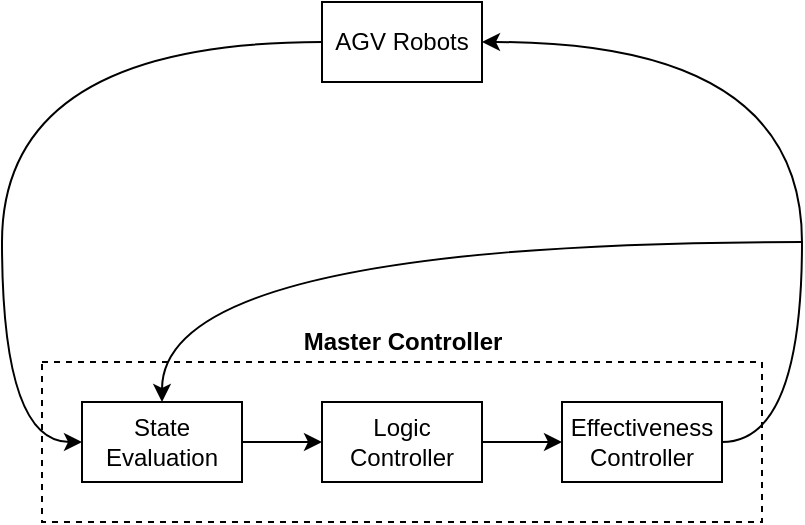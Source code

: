 <mxfile version="12.2.9" type="device" pages="1"><diagram id="hlL7V0RzvOo9jBr66tcH" name="Page-1"><mxGraphModel dx="813" dy="431" grid="1" gridSize="10" guides="1" tooltips="1" connect="1" arrows="1" fold="1" page="1" pageScale="1" pageWidth="827" pageHeight="1169" math="0" shadow="0"><root><mxCell id="0"/><mxCell id="1" parent="0"/><mxCell id="7XJTb3QbklQ1WijgxHfa-13" value="" style="rounded=0;whiteSpace=wrap;html=1;dashed=1;" vertex="1" parent="1"><mxGeometry x="140" y="340" width="360" height="80" as="geometry"/></mxCell><mxCell id="7XJTb3QbklQ1WijgxHfa-5" style="edgeStyle=orthogonalEdgeStyle;rounded=0;orthogonalLoop=1;jettySize=auto;html=1;exitX=1;exitY=0.5;exitDx=0;exitDy=0;entryX=0;entryY=0.5;entryDx=0;entryDy=0;" edge="1" parent="1" source="7XJTb3QbklQ1WijgxHfa-1" target="7XJTb3QbklQ1WijgxHfa-3"><mxGeometry relative="1" as="geometry"/></mxCell><mxCell id="7XJTb3QbklQ1WijgxHfa-1" value="State Evaluation" style="rounded=0;whiteSpace=wrap;html=1;" vertex="1" parent="1"><mxGeometry x="160" y="360" width="80" height="40" as="geometry"/></mxCell><mxCell id="7XJTb3QbklQ1WijgxHfa-6" style="edgeStyle=orthogonalEdgeStyle;rounded=0;orthogonalLoop=1;jettySize=auto;html=1;exitX=1;exitY=0.5;exitDx=0;exitDy=0;entryX=0;entryY=0.5;entryDx=0;entryDy=0;" edge="1" parent="1" source="7XJTb3QbklQ1WijgxHfa-3" target="7XJTb3QbklQ1WijgxHfa-4"><mxGeometry relative="1" as="geometry"/></mxCell><mxCell id="7XJTb3QbklQ1WijgxHfa-3" value="Logic Controller" style="rounded=0;whiteSpace=wrap;html=1;" vertex="1" parent="1"><mxGeometry x="280" y="360" width="80" height="40" as="geometry"/></mxCell><mxCell id="7XJTb3QbklQ1WijgxHfa-8" style="edgeStyle=orthogonalEdgeStyle;orthogonalLoop=1;jettySize=auto;html=1;entryX=1;entryY=0.5;entryDx=0;entryDy=0;curved=1;" edge="1" parent="1" source="7XJTb3QbklQ1WijgxHfa-4" target="7XJTb3QbklQ1WijgxHfa-7"><mxGeometry relative="1" as="geometry"><Array as="points"><mxPoint x="520" y="380"/><mxPoint x="520" y="180"/></Array></mxGeometry></mxCell><mxCell id="7XJTb3QbklQ1WijgxHfa-4" value="Effectiveness Controller" style="rounded=0;whiteSpace=wrap;html=1;" vertex="1" parent="1"><mxGeometry x="400" y="360" width="80" height="40" as="geometry"/></mxCell><mxCell id="7XJTb3QbklQ1WijgxHfa-9" style="edgeStyle=orthogonalEdgeStyle;orthogonalLoop=1;jettySize=auto;html=1;entryX=0;entryY=0.5;entryDx=0;entryDy=0;strokeColor=#000000;curved=1;" edge="1" parent="1" source="7XJTb3QbklQ1WijgxHfa-7" target="7XJTb3QbklQ1WijgxHfa-1"><mxGeometry relative="1" as="geometry"><Array as="points"><mxPoint x="120" y="180"/><mxPoint x="120" y="380"/></Array></mxGeometry></mxCell><mxCell id="7XJTb3QbklQ1WijgxHfa-7" value="AGV Robots" style="rounded=0;whiteSpace=wrap;html=1;" vertex="1" parent="1"><mxGeometry x="280" y="160" width="80" height="40" as="geometry"/></mxCell><mxCell id="7XJTb3QbklQ1WijgxHfa-12" value="" style="endArrow=classic;html=1;entryX=0.5;entryY=0;entryDx=0;entryDy=0;curved=1;" edge="1" parent="1" target="7XJTb3QbklQ1WijgxHfa-1"><mxGeometry width="50" height="50" relative="1" as="geometry"><mxPoint x="520" y="280" as="sourcePoint"/><mxPoint x="200" y="360" as="targetPoint"/><Array as="points"><mxPoint x="200" y="280"/></Array></mxGeometry></mxCell><mxCell id="7XJTb3QbklQ1WijgxHfa-14" value="Master Controller" style="text;html=1;align=center;verticalAlign=middle;resizable=0;points=[];;autosize=1;fontStyle=1" vertex="1" parent="1"><mxGeometry x="265" y="320" width="110" height="20" as="geometry"/></mxCell></root></mxGraphModel></diagram></mxfile>